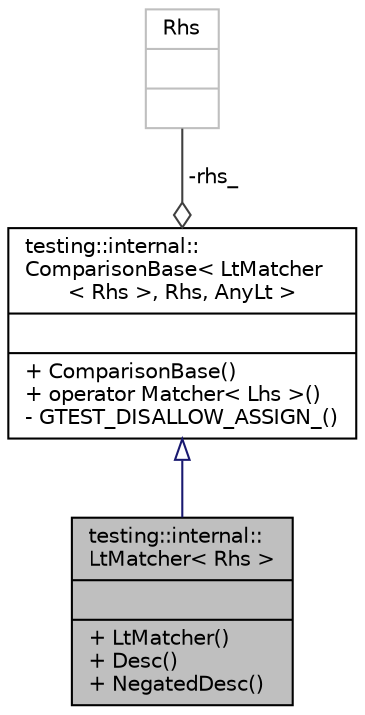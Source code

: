 digraph "testing::internal::LtMatcher&lt; Rhs &gt;"
{
  edge [fontname="Helvetica",fontsize="10",labelfontname="Helvetica",labelfontsize="10"];
  node [fontname="Helvetica",fontsize="10",shape=record];
  Node2 [label="{testing::internal::\lLtMatcher\< Rhs \>\n||+ LtMatcher()\l+ Desc()\l+ NegatedDesc()\l}",height=0.2,width=0.4,color="black", fillcolor="grey75", style="filled", fontcolor="black"];
  Node3 -> Node2 [dir="back",color="midnightblue",fontsize="10",style="solid",arrowtail="onormal",fontname="Helvetica"];
  Node3 [label="{testing::internal::\lComparisonBase\< LtMatcher\l\< Rhs \>, Rhs, AnyLt \>\n||+ ComparisonBase()\l+ operator Matcher\< Lhs \>()\l- GTEST_DISALLOW_ASSIGN_()\l}",height=0.2,width=0.4,color="black", fillcolor="white", style="filled",URL="$d2/d2b/classtesting_1_1internal_1_1_comparison_base.html"];
  Node4 -> Node3 [color="grey25",fontsize="10",style="solid",label=" -rhs_" ,arrowhead="odiamond",fontname="Helvetica"];
  Node4 [label="{Rhs\n||}",height=0.2,width=0.4,color="grey75", fillcolor="white", style="filled"];
}
